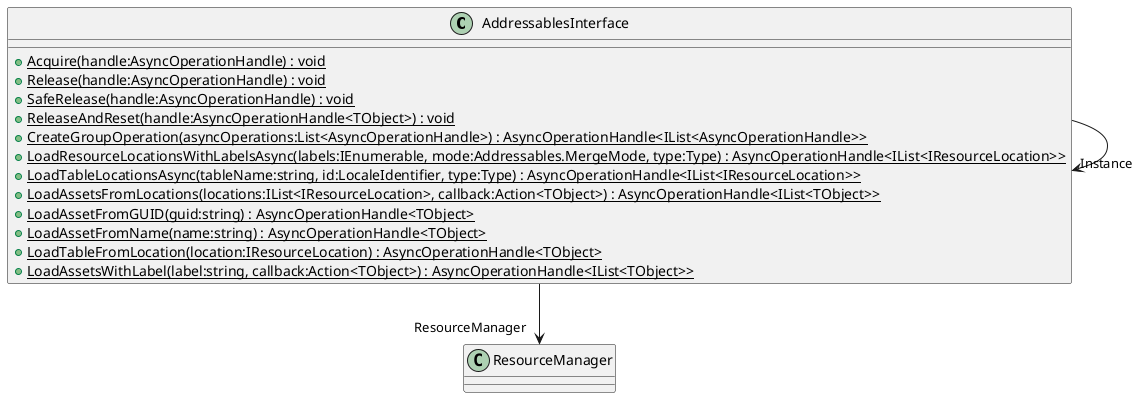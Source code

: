 @startuml
class AddressablesInterface {
    + {static} Acquire(handle:AsyncOperationHandle) : void
    + {static} Release(handle:AsyncOperationHandle) : void
    + {static} SafeRelease(handle:AsyncOperationHandle) : void
    + {static} ReleaseAndReset(handle:AsyncOperationHandle<TObject>) : void
    + {static} CreateGroupOperation(asyncOperations:List<AsyncOperationHandle>) : AsyncOperationHandle<IList<AsyncOperationHandle>>
    + {static} LoadResourceLocationsWithLabelsAsync(labels:IEnumerable, mode:Addressables.MergeMode, type:Type) : AsyncOperationHandle<IList<IResourceLocation>>
    + {static} LoadTableLocationsAsync(tableName:string, id:LocaleIdentifier, type:Type) : AsyncOperationHandle<IList<IResourceLocation>>
    + {static} LoadAssetsFromLocations(locations:IList<IResourceLocation>, callback:Action<TObject>) : AsyncOperationHandle<IList<TObject>>
    + {static} LoadAssetFromGUID(guid:string) : AsyncOperationHandle<TObject>
    + {static} LoadAssetFromName(name:string) : AsyncOperationHandle<TObject>
    + {static} LoadTableFromLocation(location:IResourceLocation) : AsyncOperationHandle<TObject>
    + {static} LoadAssetsWithLabel(label:string, callback:Action<TObject>) : AsyncOperationHandle<IList<TObject>>
}
AddressablesInterface --> "Instance" AddressablesInterface
AddressablesInterface --> "ResourceManager" ResourceManager
@enduml
